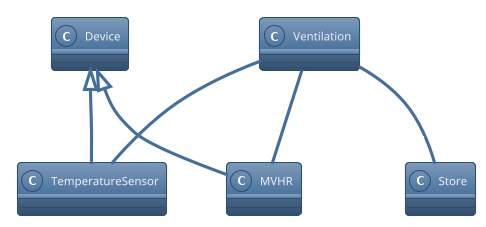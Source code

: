 @startuml
'https://plantuml.com/class-diagram
!theme spacelab

class Ventilation {}

class MVHR {}

class TemperatureSensor{}

class Device{}

class Store{}

Ventilation "1"-- "1" MVHR: has oversight of
Ventilation "1"-- "0..n" TemperatureSensor: may reference
Ventilation "1"-- "1" Store
Device <|-- MVHR
Device <|-- TemperatureSensor

@enduml